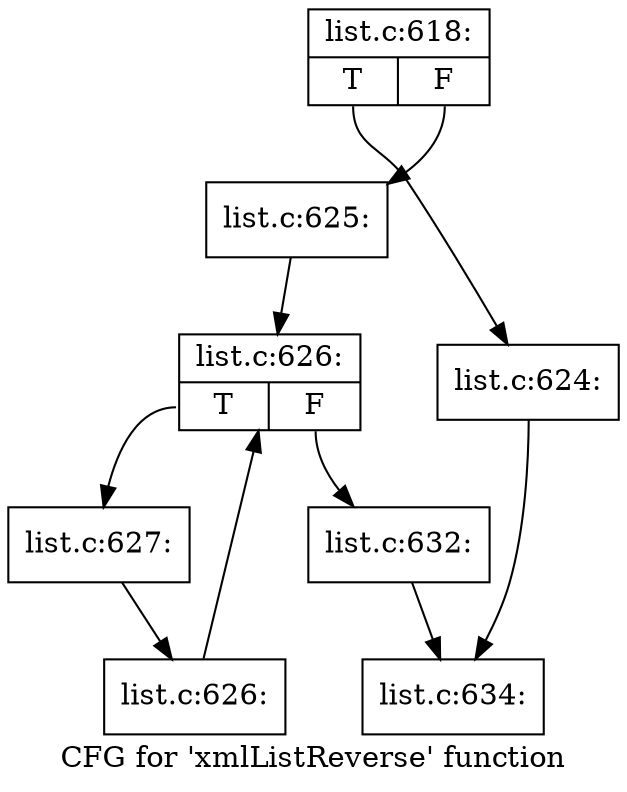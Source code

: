 digraph "CFG for 'xmlListReverse' function" {
	label="CFG for 'xmlListReverse' function";

	Node0x5261230 [shape=record,label="{list.c:618:|{<s0>T|<s1>F}}"];
	Node0x5261230:s0 -> Node0x5227360;
	Node0x5261230:s1 -> Node0x52273b0;
	Node0x5227360 [shape=record,label="{list.c:624:}"];
	Node0x5227360 -> Node0x525e9b0;
	Node0x52273b0 [shape=record,label="{list.c:625:}"];
	Node0x52273b0 -> Node0x5244aa0;
	Node0x5244aa0 [shape=record,label="{list.c:626:|{<s0>T|<s1>F}}"];
	Node0x5244aa0:s0 -> Node0x5263850;
	Node0x5244aa0:s1 -> Node0x5244640;
	Node0x5263850 [shape=record,label="{list.c:627:}"];
	Node0x5263850 -> Node0x52637c0;
	Node0x52637c0 [shape=record,label="{list.c:626:}"];
	Node0x52637c0 -> Node0x5244aa0;
	Node0x5244640 [shape=record,label="{list.c:632:}"];
	Node0x5244640 -> Node0x525e9b0;
	Node0x525e9b0 [shape=record,label="{list.c:634:}"];
}
